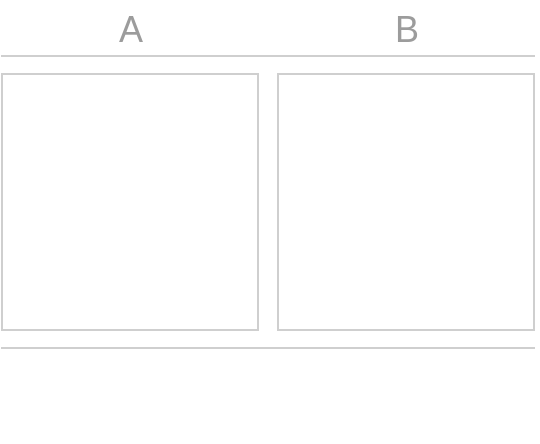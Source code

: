 <mxfile version="14.6.13" type="device"><diagram id="FzI2PL7LMmcaYHyUeRUv" name="Page-1"><mxGraphModel dx="1355" dy="799" grid="1" gridSize="10" guides="1" tooltips="1" connect="1" arrows="1" fold="1" page="1" pageScale="1" pageWidth="827" pageHeight="1169" math="0" shadow="0"><root><mxCell id="0"/><mxCell id="1" parent="0"/><mxCell id="op_uk8OQYAJgr65mLkTI-29" value="" style="endArrow=none;html=1;fillColor=#f5f5f5;strokeColor=#CFCFCF;" parent="1" edge="1"><mxGeometry width="50" height="50" relative="1" as="geometry"><mxPoint x="188.5" y="187" as="sourcePoint"/><mxPoint x="455.5" y="187" as="targetPoint"/></mxGeometry></mxCell><mxCell id="op_uk8OQYAJgr65mLkTI-19" value="" style="rounded=0;whiteSpace=wrap;html=1;strokeColor=none;fillColor=none;" parent="1" vertex="1"><mxGeometry x="189" y="333" width="266" height="47" as="geometry"/></mxCell><mxCell id="op_uk8OQYAJgr65mLkTI-4" value="&lt;font style=&quot;font-size: 18px&quot; color=&quot;#9c9c9c&quot;&gt;A&lt;/font&gt;" style="text;html=1;strokeColor=none;fillColor=none;align=center;verticalAlign=middle;whiteSpace=wrap;rounded=0;" parent="1" vertex="1"><mxGeometry x="210.5" y="159" width="85" height="30" as="geometry"/></mxCell><mxCell id="op_uk8OQYAJgr65mLkTI-6" value="&lt;font style=&quot;font-size: 18px&quot; color=&quot;#9c9c9c&quot;&gt;B&lt;/font&gt;" style="text;html=1;strokeColor=none;fillColor=none;align=center;verticalAlign=middle;whiteSpace=wrap;rounded=0;" parent="1" vertex="1"><mxGeometry x="348.5" y="159" width="85" height="30" as="geometry"/></mxCell><mxCell id="op_uk8OQYAJgr65mLkTI-13" value="" style="endArrow=none;html=1;fillColor=#f5f5f5;strokeColor=#CFCFCF;" parent="1" edge="1"><mxGeometry width="50" height="50" relative="1" as="geometry"><mxPoint x="188.5" y="333" as="sourcePoint"/><mxPoint x="455.5" y="333" as="targetPoint"/></mxGeometry></mxCell><mxCell id="op_uk8OQYAJgr65mLkTI-21" value="" style="rounded=0;whiteSpace=wrap;html=1;strokeColor=#CFCFCF;" parent="1" vertex="1"><mxGeometry x="189" y="196" width="128" height="128" as="geometry"/></mxCell><mxCell id="op_uk8OQYAJgr65mLkTI-23" value="" style="rounded=0;whiteSpace=wrap;html=1;strokeColor=#CFCFCF;" parent="1" vertex="1"><mxGeometry x="327" y="196" width="128" height="128" as="geometry"/></mxCell></root></mxGraphModel></diagram></mxfile>